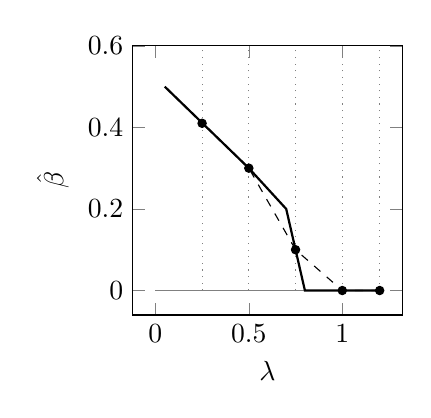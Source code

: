 \begin{tikzpicture}
    \begin{axis}[
            ylabel = \(\hat\beta\),
            xlabel = \(\lambda\),
            % xmax = 1.4,
            % ymin = -0.1,
            ymax = 0.6,
            width = 5cm,
            height = 5cm
        ]
        \addplot[color = gray]
        coordinates {
                (0,0)
                (1.2,0)
            };
        \addplot[dotted, color = gray]
            coordinates {
                (1.2,0)
                (1.2,0.6)
            };
        \addplot[dotted, color = gray]
            coordinates {
                (1,0)
                (1,0.6)
            };
        \addplot[dotted, color = gray]
            coordinates {
                (0.75,0)
                (0.75,0.6)
            };
        \addplot[dotted, color = gray]
            coordinates {
                (0.5,0)
                (0.5,0.6)
            };
        \addplot[dotted, color = gray]
            coordinates {
                (0.25,0)
                (0.25,0.6)
            };
        \addplot[thick]
        coordinates {
                (1.2,0)
                (1,0)
                (0.8,0)
                (0.7, 0.2)
                (0.5, 0.3)
                (0.05, 0.5)
            };
        \addplot[mark=*, mark options = {style = solid, scale = 0.75}, solid, style = dashed]
        coordinates {
                (1.2,0)
                (1,0)
                (0.75, 0.1)
                (0.5, 0.3)
                (0.25, 0.41)
            };

        % \node [right] at (0.5,0) {\footnotesize\(\lambda_{k + 1}\)};
        % \node [right] at (0.8,0) {\footnotesize\(\lambda_{k}\)};
    \end{axis}
\end{tikzpicture}
